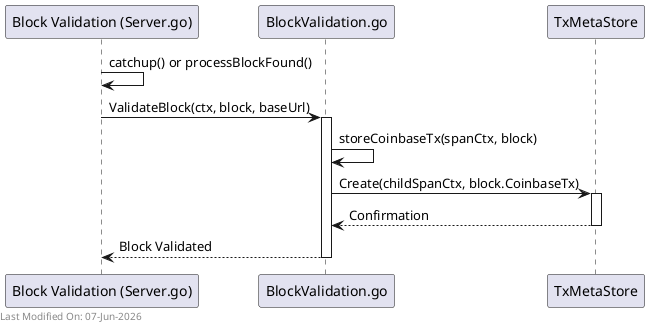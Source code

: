 @startuml
participant "Block Validation (Server.go)" as Server
participant "BlockValidation.go" as BlockValidation
participant "TxMetaStore" as TxMetaStore

Server -> Server: catchup() or processBlockFound()

Server -> BlockValidation: ValidateBlock(ctx, block, baseUrl)
activate BlockValidation

BlockValidation -> BlockValidation: storeCoinbaseTx(spanCtx, block)

BlockValidation -> TxMetaStore: Create(childSpanCtx, block.CoinbaseTx)
activate TxMetaStore

TxMetaStore --> BlockValidation: Confirmation
deactivate TxMetaStore


BlockValidation --> Server: Block Validated
deactivate BlockValidation

left footer Last Modified On: %date("dd-MMM-yyyy")

@enduml
